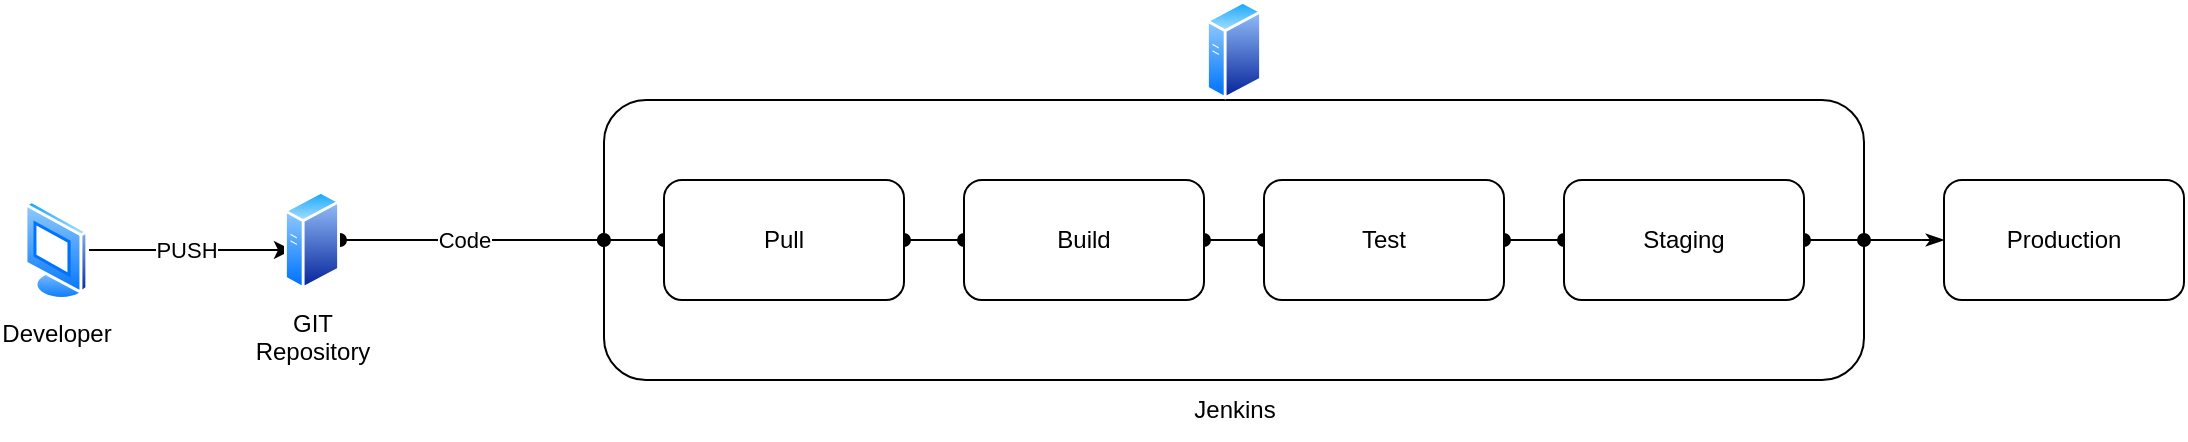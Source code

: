 <mxfile version="20.6.2" type="github">
  <diagram id="qxnCWhFRllSFYYFLIKR4" name="Page-1">
    <mxGraphModel dx="1422" dy="762" grid="1" gridSize="10" guides="1" tooltips="1" connect="1" arrows="1" fold="1" page="1" pageScale="1" pageWidth="850" pageHeight="1100" math="0" shadow="0">
      <root>
        <mxCell id="0" />
        <mxCell id="1" parent="0" />
        <mxCell id="xXf3wURM5mRuf8qEvOQQ-16" style="edgeStyle=orthogonalEdgeStyle;rounded=0;orthogonalLoop=1;jettySize=auto;html=1;startArrow=oval;startFill=1;endArrow=oval;endFill=1;" edge="1" parent="1" source="xXf3wURM5mRuf8qEvOQQ-9" target="xXf3wURM5mRuf8qEvOQQ-5">
          <mxGeometry relative="1" as="geometry" />
        </mxCell>
        <mxCell id="xXf3wURM5mRuf8qEvOQQ-17" value="Code" style="edgeLabel;html=1;align=center;verticalAlign=middle;resizable=0;points=[];" vertex="1" connectable="0" parent="xXf3wURM5mRuf8qEvOQQ-16">
          <mxGeometry x="0.159" y="-1" relative="1" as="geometry">
            <mxPoint x="6" y="1" as="offset" />
          </mxGeometry>
        </mxCell>
        <mxCell id="xXf3wURM5mRuf8qEvOQQ-38" style="edgeStyle=entityRelationEdgeStyle;rounded=0;orthogonalLoop=1;jettySize=auto;html=1;entryX=0;entryY=0.5;entryDx=0;entryDy=0;startArrow=none;startFill=0;endArrow=classicThin;endFill=1;" edge="1" parent="1" source="xXf3wURM5mRuf8qEvOQQ-9" target="xXf3wURM5mRuf8qEvOQQ-29">
          <mxGeometry relative="1" as="geometry" />
        </mxCell>
        <mxCell id="xXf3wURM5mRuf8qEvOQQ-9" value="" style="rounded=1;whiteSpace=wrap;html=1;" vertex="1" parent="1">
          <mxGeometry x="350" y="250" width="630" height="140" as="geometry" />
        </mxCell>
        <mxCell id="xXf3wURM5mRuf8qEvOQQ-6" style="edgeStyle=orthogonalEdgeStyle;rounded=0;orthogonalLoop=1;jettySize=auto;html=1;entryX=0;entryY=0.75;entryDx=0;entryDy=0;" edge="1" parent="1" source="xXf3wURM5mRuf8qEvOQQ-3" target="xXf3wURM5mRuf8qEvOQQ-4">
          <mxGeometry relative="1" as="geometry" />
        </mxCell>
        <mxCell id="xXf3wURM5mRuf8qEvOQQ-7" value="PUSH" style="edgeLabel;html=1;align=center;verticalAlign=middle;resizable=0;points=[];" vertex="1" connectable="0" parent="xXf3wURM5mRuf8qEvOQQ-6">
          <mxGeometry x="0.192" y="-2" relative="1" as="geometry">
            <mxPoint x="-12" y="-2" as="offset" />
          </mxGeometry>
        </mxCell>
        <mxCell id="xXf3wURM5mRuf8qEvOQQ-3" value="&lt;div&gt;Developer&lt;/div&gt;" style="aspect=fixed;perimeter=ellipsePerimeter;html=1;align=center;shadow=0;dashed=0;spacingTop=3;image;image=img/lib/active_directory/vista_terminal.svg;" vertex="1" parent="1">
          <mxGeometry x="60" y="300" width="32.5" height="50" as="geometry" />
        </mxCell>
        <mxCell id="xXf3wURM5mRuf8qEvOQQ-5" value="GIT&lt;br&gt;&lt;div&gt;Repository&lt;/div&gt;" style="aspect=fixed;perimeter=ellipsePerimeter;html=1;align=center;shadow=0;dashed=0;spacingTop=3;image;image=img/lib/active_directory/generic_server.svg;" vertex="1" parent="1">
          <mxGeometry x="190" y="295" width="28.0" height="50" as="geometry" />
        </mxCell>
        <mxCell id="xXf3wURM5mRuf8qEvOQQ-4" value="" style="shape=image;html=1;verticalAlign=top;verticalLabelPosition=bottom;labelBackgroundColor=#ffffff;imageAspect=0;aspect=fixed;image=https://cdn0.iconfinder.com/data/icons/octicons/1024/repo-forked-128.png;imageBackground=none;" vertex="1" parent="1">
          <mxGeometry x="194" y="310" width="20" height="20" as="geometry" />
        </mxCell>
        <mxCell id="xXf3wURM5mRuf8qEvOQQ-10" value="Jenkins" style="text;html=1;align=center;verticalAlign=middle;resizable=0;points=[];autosize=1;strokeColor=none;fillColor=none;" vertex="1" parent="1">
          <mxGeometry x="635" y="390" width="60" height="30" as="geometry" />
        </mxCell>
        <mxCell id="xXf3wURM5mRuf8qEvOQQ-22" style="edgeStyle=entityRelationEdgeStyle;rounded=0;orthogonalLoop=1;jettySize=auto;html=1;entryX=0;entryY=0.5;entryDx=0;entryDy=0;startArrow=oval;startFill=1;endArrow=oval;endFill=1;" edge="1" parent="1" source="xXf3wURM5mRuf8qEvOQQ-18" target="xXf3wURM5mRuf8qEvOQQ-9">
          <mxGeometry relative="1" as="geometry" />
        </mxCell>
        <mxCell id="xXf3wURM5mRuf8qEvOQQ-23" style="edgeStyle=entityRelationEdgeStyle;rounded=0;orthogonalLoop=1;jettySize=auto;html=1;exitX=1;exitY=0.5;exitDx=0;exitDy=0;entryX=0;entryY=0.5;entryDx=0;entryDy=0;startArrow=oval;startFill=1;endArrow=oval;endFill=1;" edge="1" parent="1" source="xXf3wURM5mRuf8qEvOQQ-18" target="xXf3wURM5mRuf8qEvOQQ-19">
          <mxGeometry relative="1" as="geometry" />
        </mxCell>
        <mxCell id="xXf3wURM5mRuf8qEvOQQ-18" value="Pull" style="rounded=1;whiteSpace=wrap;html=1;" vertex="1" parent="1">
          <mxGeometry x="380" y="290" width="120" height="60" as="geometry" />
        </mxCell>
        <mxCell id="xXf3wURM5mRuf8qEvOQQ-24" style="edgeStyle=entityRelationEdgeStyle;rounded=0;orthogonalLoop=1;jettySize=auto;html=1;exitX=1;exitY=0.5;exitDx=0;exitDy=0;entryX=0;entryY=0.5;entryDx=0;entryDy=0;startArrow=oval;startFill=1;endArrow=oval;endFill=1;" edge="1" parent="1" source="xXf3wURM5mRuf8qEvOQQ-19" target="xXf3wURM5mRuf8qEvOQQ-20">
          <mxGeometry relative="1" as="geometry" />
        </mxCell>
        <mxCell id="xXf3wURM5mRuf8qEvOQQ-19" value="Build" style="rounded=1;whiteSpace=wrap;html=1;" vertex="1" parent="1">
          <mxGeometry x="530" y="290" width="120" height="60" as="geometry" />
        </mxCell>
        <mxCell id="xXf3wURM5mRuf8qEvOQQ-37" style="edgeStyle=entityRelationEdgeStyle;rounded=0;orthogonalLoop=1;jettySize=auto;html=1;exitX=1;exitY=0.5;exitDx=0;exitDy=0;entryX=0;entryY=0.5;entryDx=0;entryDy=0;startArrow=oval;startFill=1;endArrow=oval;endFill=1;" edge="1" parent="1" source="xXf3wURM5mRuf8qEvOQQ-20" target="xXf3wURM5mRuf8qEvOQQ-36">
          <mxGeometry relative="1" as="geometry" />
        </mxCell>
        <mxCell id="xXf3wURM5mRuf8qEvOQQ-20" value="Test" style="rounded=1;whiteSpace=wrap;html=1;" vertex="1" parent="1">
          <mxGeometry x="680" y="290" width="120" height="60" as="geometry" />
        </mxCell>
        <mxCell id="xXf3wURM5mRuf8qEvOQQ-26" value="" style="aspect=fixed;perimeter=ellipsePerimeter;html=1;align=center;shadow=0;dashed=0;spacingTop=3;image;image=img/lib/active_directory/generic_server.svg;" vertex="1" parent="1">
          <mxGeometry x="651" y="200" width="28.0" height="50" as="geometry" />
        </mxCell>
        <mxCell id="xXf3wURM5mRuf8qEvOQQ-29" value="Production" style="rounded=1;whiteSpace=wrap;html=1;" vertex="1" parent="1">
          <mxGeometry x="1020" y="290" width="120" height="60" as="geometry" />
        </mxCell>
        <mxCell id="xXf3wURM5mRuf8qEvOQQ-39" style="edgeStyle=entityRelationEdgeStyle;rounded=0;orthogonalLoop=1;jettySize=auto;html=1;exitX=1;exitY=0.5;exitDx=0;exitDy=0;entryX=1;entryY=0.5;entryDx=0;entryDy=0;startArrow=oval;startFill=1;endArrow=oval;endFill=1;" edge="1" parent="1" source="xXf3wURM5mRuf8qEvOQQ-36" target="xXf3wURM5mRuf8qEvOQQ-9">
          <mxGeometry relative="1" as="geometry" />
        </mxCell>
        <mxCell id="xXf3wURM5mRuf8qEvOQQ-36" value="Staging" style="rounded=1;whiteSpace=wrap;html=1;" vertex="1" parent="1">
          <mxGeometry x="830" y="290" width="120" height="60" as="geometry" />
        </mxCell>
      </root>
    </mxGraphModel>
  </diagram>
</mxfile>
